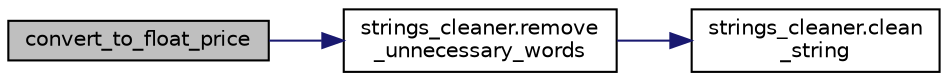 digraph "convert_to_float_price"
{
 // LATEX_PDF_SIZE
  edge [fontname="Helvetica",fontsize="10",labelfontname="Helvetica",labelfontsize="10"];
  node [fontname="Helvetica",fontsize="10",shape=record];
  rankdir="LR";
  Node1 [label="convert_to_float_price",height=0.2,width=0.4,color="black", fillcolor="grey75", style="filled", fontcolor="black",tooltip=" "];
  Node1 -> Node2 [color="midnightblue",fontsize="10",style="solid",fontname="Helvetica"];
  Node2 [label="strings_cleaner.remove\l_unnecessary_words",height=0.2,width=0.4,color="black", fillcolor="white", style="filled",URL="$d6/da1/namespacestrings__cleaner.html#aa09c3262f45f6adccdaf4b0f6fd9bc99",tooltip=" "];
  Node2 -> Node3 [color="midnightblue",fontsize="10",style="solid",fontname="Helvetica"];
  Node3 [label="strings_cleaner.clean\l_string",height=0.2,width=0.4,color="black", fillcolor="white", style="filled",URL="$d6/da1/namespacestrings__cleaner.html#a7e31af755948d95bb63a0aa34b6c6fcc",tooltip=" "];
}
